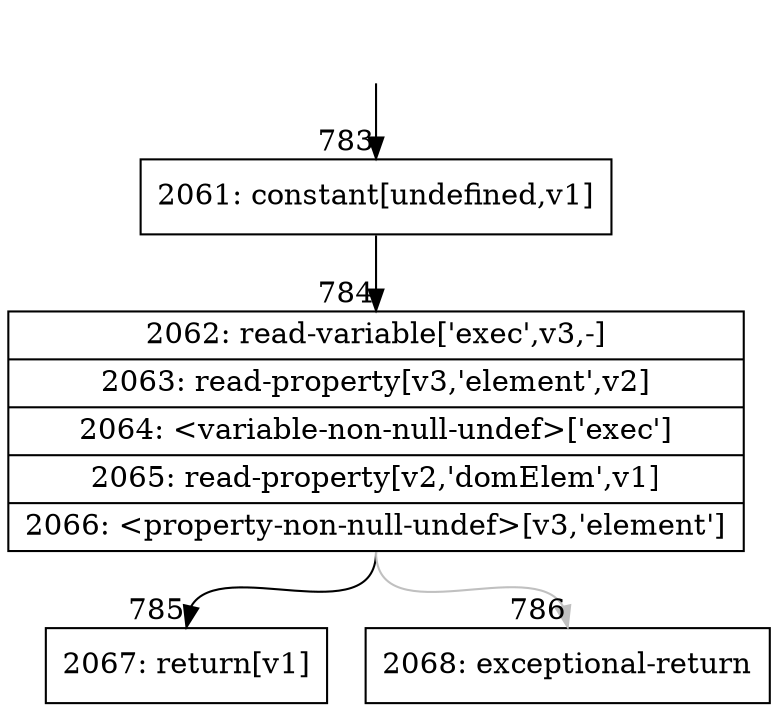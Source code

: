 digraph {
rankdir="TD"
BB_entry79[shape=none,label=""];
BB_entry79 -> BB783 [tailport=s, headport=n, headlabel="    783"]
BB783 [shape=record label="{2061: constant[undefined,v1]}" ] 
BB783 -> BB784 [tailport=s, headport=n, headlabel="      784"]
BB784 [shape=record label="{2062: read-variable['exec',v3,-]|2063: read-property[v3,'element',v2]|2064: \<variable-non-null-undef\>['exec']|2065: read-property[v2,'domElem',v1]|2066: \<property-non-null-undef\>[v3,'element']}" ] 
BB784 -> BB785 [tailport=s, headport=n, headlabel="      785"]
BB784 -> BB786 [tailport=s, headport=n, color=gray, headlabel="      786"]
BB785 [shape=record label="{2067: return[v1]}" ] 
BB786 [shape=record label="{2068: exceptional-return}" ] 
//#$~ 662
}
